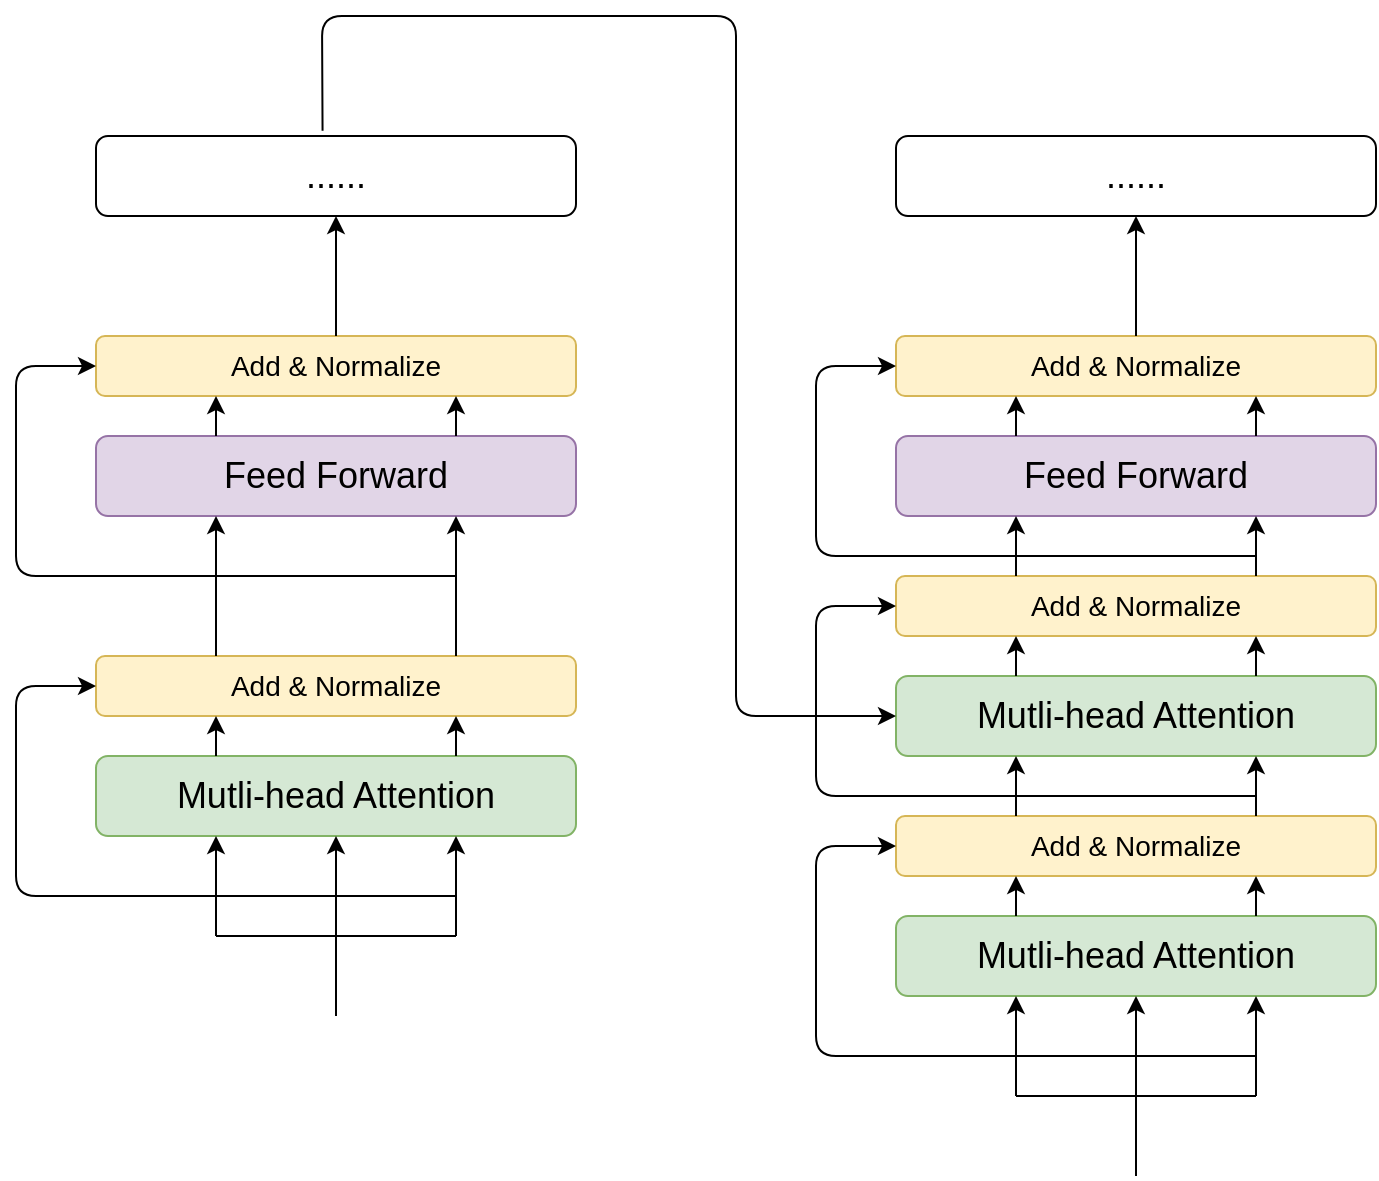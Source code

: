 <mxfile version="14.2.7" type="github">
  <diagram id="uqXQGn0c8_B2Hg9Xkndz" name="Page-1">
    <mxGraphModel dx="1038" dy="548" grid="1" gridSize="10" guides="1" tooltips="1" connect="1" arrows="1" fold="1" page="1" pageScale="1" pageWidth="827" pageHeight="1169" math="0" shadow="0">
      <root>
        <mxCell id="0" />
        <mxCell id="1" parent="0" />
        <mxCell id="0nBrglPBlWi57Pm5X8KZ-2" value="&lt;font style=&quot;font-size: 18px&quot;&gt;Mutli-head Attention&lt;/font&gt;" style="rounded=1;whiteSpace=wrap;html=1;fillColor=#d5e8d4;strokeColor=#82b366;" vertex="1" parent="1">
          <mxGeometry x="80" y="450" width="240" height="40" as="geometry" />
        </mxCell>
        <mxCell id="0nBrglPBlWi57Pm5X8KZ-3" value="&lt;font style=&quot;font-size: 14px&quot;&gt;Add &amp;amp; Normalize&lt;/font&gt;" style="rounded=1;whiteSpace=wrap;html=1;fillColor=#fff2cc;strokeColor=#d6b656;" vertex="1" parent="1">
          <mxGeometry x="80" y="400" width="240" height="30" as="geometry" />
        </mxCell>
        <mxCell id="0nBrglPBlWi57Pm5X8KZ-4" value="&lt;font style=&quot;font-size: 18px&quot;&gt;Feed Forward&lt;/font&gt;" style="rounded=1;whiteSpace=wrap;html=1;fillColor=#e1d5e7;strokeColor=#9673a6;" vertex="1" parent="1">
          <mxGeometry x="80" y="290" width="240" height="40" as="geometry" />
        </mxCell>
        <mxCell id="0nBrglPBlWi57Pm5X8KZ-5" value="&lt;font style=&quot;font-size: 14px&quot;&gt;Add &amp;amp; Normalize&lt;/font&gt;" style="rounded=1;whiteSpace=wrap;html=1;fillColor=#fff2cc;strokeColor=#d6b656;" vertex="1" parent="1">
          <mxGeometry x="80" y="240" width="240" height="30" as="geometry" />
        </mxCell>
        <mxCell id="0nBrglPBlWi57Pm5X8KZ-8" value="" style="endArrow=classic;html=1;entryX=0.25;entryY=1;entryDx=0;entryDy=0;exitX=0.25;exitY=0;exitDx=0;exitDy=0;" edge="1" parent="1" source="0nBrglPBlWi57Pm5X8KZ-2" target="0nBrglPBlWi57Pm5X8KZ-3">
          <mxGeometry width="50" height="50" relative="1" as="geometry">
            <mxPoint x="120" y="480" as="sourcePoint" />
            <mxPoint x="170" y="430" as="targetPoint" />
          </mxGeometry>
        </mxCell>
        <mxCell id="0nBrglPBlWi57Pm5X8KZ-9" value="" style="endArrow=classic;html=1;entryX=0.75;entryY=1;entryDx=0;entryDy=0;exitX=0.75;exitY=0;exitDx=0;exitDy=0;" edge="1" parent="1" source="0nBrglPBlWi57Pm5X8KZ-2" target="0nBrglPBlWi57Pm5X8KZ-3">
          <mxGeometry width="50" height="50" relative="1" as="geometry">
            <mxPoint x="150" y="460" as="sourcePoint" />
            <mxPoint x="150" y="440" as="targetPoint" />
          </mxGeometry>
        </mxCell>
        <mxCell id="0nBrglPBlWi57Pm5X8KZ-10" value="" style="endArrow=classic;html=1;entryX=0.25;entryY=1;entryDx=0;entryDy=0;exitX=0.25;exitY=0;exitDx=0;exitDy=0;" edge="1" parent="1" source="0nBrglPBlWi57Pm5X8KZ-3" target="0nBrglPBlWi57Pm5X8KZ-4">
          <mxGeometry width="50" height="50" relative="1" as="geometry">
            <mxPoint x="390" y="430" as="sourcePoint" />
            <mxPoint x="440" y="380" as="targetPoint" />
          </mxGeometry>
        </mxCell>
        <mxCell id="0nBrglPBlWi57Pm5X8KZ-11" value="" style="endArrow=classic;html=1;entryX=0.75;entryY=1;entryDx=0;entryDy=0;exitX=0.75;exitY=0;exitDx=0;exitDy=0;" edge="1" parent="1" source="0nBrglPBlWi57Pm5X8KZ-3" target="0nBrglPBlWi57Pm5X8KZ-4">
          <mxGeometry width="50" height="50" relative="1" as="geometry">
            <mxPoint x="430" y="400" as="sourcePoint" />
            <mxPoint x="480" y="350" as="targetPoint" />
          </mxGeometry>
        </mxCell>
        <mxCell id="0nBrglPBlWi57Pm5X8KZ-12" value="" style="endArrow=classic;html=1;entryX=0.25;entryY=1;entryDx=0;entryDy=0;exitX=0.25;exitY=0;exitDx=0;exitDy=0;" edge="1" parent="1" source="0nBrglPBlWi57Pm5X8KZ-4" target="0nBrglPBlWi57Pm5X8KZ-5">
          <mxGeometry width="50" height="50" relative="1" as="geometry">
            <mxPoint x="390" y="390" as="sourcePoint" />
            <mxPoint x="440" y="340" as="targetPoint" />
          </mxGeometry>
        </mxCell>
        <mxCell id="0nBrglPBlWi57Pm5X8KZ-13" value="" style="endArrow=classic;html=1;entryX=0.75;entryY=1;entryDx=0;entryDy=0;exitX=0.75;exitY=0;exitDx=0;exitDy=0;" edge="1" parent="1" source="0nBrglPBlWi57Pm5X8KZ-4" target="0nBrglPBlWi57Pm5X8KZ-5">
          <mxGeometry width="50" height="50" relative="1" as="geometry">
            <mxPoint x="390" y="390" as="sourcePoint" />
            <mxPoint x="440" y="340" as="targetPoint" />
          </mxGeometry>
        </mxCell>
        <mxCell id="0nBrglPBlWi57Pm5X8KZ-14" value="&lt;font style=&quot;font-size: 18px&quot;&gt;Mutli-head Attention&lt;/font&gt;" style="rounded=1;whiteSpace=wrap;html=1;fillColor=#d5e8d4;strokeColor=#82b366;" vertex="1" parent="1">
          <mxGeometry x="480" y="530" width="240" height="40" as="geometry" />
        </mxCell>
        <mxCell id="0nBrglPBlWi57Pm5X8KZ-15" value="&lt;font style=&quot;font-size: 14px&quot;&gt;Add &amp;amp; Normalize&lt;/font&gt;" style="rounded=1;whiteSpace=wrap;html=1;fillColor=#fff2cc;strokeColor=#d6b656;" vertex="1" parent="1">
          <mxGeometry x="480" y="480" width="240" height="30" as="geometry" />
        </mxCell>
        <mxCell id="0nBrglPBlWi57Pm5X8KZ-16" value="&lt;font style=&quot;font-size: 18px&quot;&gt;Mutli-head Attention&lt;/font&gt;" style="rounded=1;whiteSpace=wrap;html=1;fillColor=#d5e8d4;strokeColor=#82b366;" vertex="1" parent="1">
          <mxGeometry x="480" y="410" width="240" height="40" as="geometry" />
        </mxCell>
        <mxCell id="0nBrglPBlWi57Pm5X8KZ-17" value="&lt;font style=&quot;font-size: 14px&quot;&gt;Add &amp;amp; Normalize&lt;/font&gt;" style="rounded=1;whiteSpace=wrap;html=1;fillColor=#fff2cc;strokeColor=#d6b656;" vertex="1" parent="1">
          <mxGeometry x="480" y="360" width="240" height="30" as="geometry" />
        </mxCell>
        <mxCell id="0nBrglPBlWi57Pm5X8KZ-18" value="&lt;font style=&quot;font-size: 18px&quot;&gt;Feed Forward&lt;/font&gt;" style="rounded=1;whiteSpace=wrap;html=1;fillColor=#e1d5e7;strokeColor=#9673a6;" vertex="1" parent="1">
          <mxGeometry x="480" y="290" width="240" height="40" as="geometry" />
        </mxCell>
        <mxCell id="0nBrglPBlWi57Pm5X8KZ-19" value="&lt;font style=&quot;font-size: 14px&quot;&gt;Add &amp;amp; Normalize&lt;/font&gt;" style="rounded=1;whiteSpace=wrap;html=1;fillColor=#fff2cc;strokeColor=#d6b656;" vertex="1" parent="1">
          <mxGeometry x="480" y="240" width="240" height="30" as="geometry" />
        </mxCell>
        <mxCell id="0nBrglPBlWi57Pm5X8KZ-20" value="" style="endArrow=classic;html=1;entryX=0.25;entryY=1;entryDx=0;entryDy=0;exitX=0.25;exitY=0;exitDx=0;exitDy=0;" edge="1" parent="1" source="0nBrglPBlWi57Pm5X8KZ-14" target="0nBrglPBlWi57Pm5X8KZ-15">
          <mxGeometry width="50" height="50" relative="1" as="geometry">
            <mxPoint x="390" y="400" as="sourcePoint" />
            <mxPoint x="440" y="350" as="targetPoint" />
          </mxGeometry>
        </mxCell>
        <mxCell id="0nBrglPBlWi57Pm5X8KZ-21" value="" style="endArrow=classic;html=1;entryX=0.75;entryY=1;entryDx=0;entryDy=0;exitX=0.75;exitY=0;exitDx=0;exitDy=0;" edge="1" parent="1" source="0nBrglPBlWi57Pm5X8KZ-14" target="0nBrglPBlWi57Pm5X8KZ-15">
          <mxGeometry width="50" height="50" relative="1" as="geometry">
            <mxPoint x="390" y="400" as="sourcePoint" />
            <mxPoint x="440" y="350" as="targetPoint" />
          </mxGeometry>
        </mxCell>
        <mxCell id="0nBrglPBlWi57Pm5X8KZ-22" value="" style="endArrow=classic;html=1;entryX=0.25;entryY=1;entryDx=0;entryDy=0;exitX=0.25;exitY=0;exitDx=0;exitDy=0;" edge="1" parent="1" source="0nBrglPBlWi57Pm5X8KZ-15" target="0nBrglPBlWi57Pm5X8KZ-16">
          <mxGeometry width="50" height="50" relative="1" as="geometry">
            <mxPoint x="390" y="400" as="sourcePoint" />
            <mxPoint x="440" y="350" as="targetPoint" />
          </mxGeometry>
        </mxCell>
        <mxCell id="0nBrglPBlWi57Pm5X8KZ-23" value="" style="endArrow=classic;html=1;entryX=0.75;entryY=1;entryDx=0;entryDy=0;exitX=0.75;exitY=0;exitDx=0;exitDy=0;" edge="1" parent="1" source="0nBrglPBlWi57Pm5X8KZ-15" target="0nBrglPBlWi57Pm5X8KZ-16">
          <mxGeometry width="50" height="50" relative="1" as="geometry">
            <mxPoint x="390" y="400" as="sourcePoint" />
            <mxPoint x="440" y="350" as="targetPoint" />
          </mxGeometry>
        </mxCell>
        <mxCell id="0nBrglPBlWi57Pm5X8KZ-24" value="" style="endArrow=classic;html=1;entryX=0.25;entryY=1;entryDx=0;entryDy=0;exitX=0.25;exitY=0;exitDx=0;exitDy=0;" edge="1" parent="1" source="0nBrglPBlWi57Pm5X8KZ-16" target="0nBrglPBlWi57Pm5X8KZ-17">
          <mxGeometry width="50" height="50" relative="1" as="geometry">
            <mxPoint x="390" y="400" as="sourcePoint" />
            <mxPoint x="440" y="350" as="targetPoint" />
          </mxGeometry>
        </mxCell>
        <mxCell id="0nBrglPBlWi57Pm5X8KZ-25" value="" style="endArrow=classic;html=1;entryX=0.75;entryY=1;entryDx=0;entryDy=0;exitX=0.75;exitY=0;exitDx=0;exitDy=0;" edge="1" parent="1" source="0nBrglPBlWi57Pm5X8KZ-16" target="0nBrglPBlWi57Pm5X8KZ-17">
          <mxGeometry width="50" height="50" relative="1" as="geometry">
            <mxPoint x="390" y="400" as="sourcePoint" />
            <mxPoint x="440" y="350" as="targetPoint" />
          </mxGeometry>
        </mxCell>
        <mxCell id="0nBrglPBlWi57Pm5X8KZ-26" value="" style="endArrow=classic;html=1;entryX=0.25;entryY=1;entryDx=0;entryDy=0;exitX=0.25;exitY=0;exitDx=0;exitDy=0;" edge="1" parent="1" source="0nBrglPBlWi57Pm5X8KZ-17" target="0nBrglPBlWi57Pm5X8KZ-18">
          <mxGeometry width="50" height="50" relative="1" as="geometry">
            <mxPoint x="390" y="400" as="sourcePoint" />
            <mxPoint x="440" y="350" as="targetPoint" />
          </mxGeometry>
        </mxCell>
        <mxCell id="0nBrglPBlWi57Pm5X8KZ-27" value="" style="endArrow=classic;html=1;entryX=0.75;entryY=1;entryDx=0;entryDy=0;exitX=0.75;exitY=0;exitDx=0;exitDy=0;" edge="1" parent="1" source="0nBrglPBlWi57Pm5X8KZ-17" target="0nBrglPBlWi57Pm5X8KZ-18">
          <mxGeometry width="50" height="50" relative="1" as="geometry">
            <mxPoint x="390" y="400" as="sourcePoint" />
            <mxPoint x="440" y="350" as="targetPoint" />
          </mxGeometry>
        </mxCell>
        <mxCell id="0nBrglPBlWi57Pm5X8KZ-28" value="" style="endArrow=classic;html=1;entryX=0.25;entryY=1;entryDx=0;entryDy=0;exitX=0.25;exitY=0;exitDx=0;exitDy=0;" edge="1" parent="1" source="0nBrglPBlWi57Pm5X8KZ-18" target="0nBrglPBlWi57Pm5X8KZ-19">
          <mxGeometry width="50" height="50" relative="1" as="geometry">
            <mxPoint x="390" y="400" as="sourcePoint" />
            <mxPoint x="440" y="350" as="targetPoint" />
          </mxGeometry>
        </mxCell>
        <mxCell id="0nBrglPBlWi57Pm5X8KZ-29" value="" style="endArrow=classic;html=1;entryX=0.75;entryY=1;entryDx=0;entryDy=0;exitX=0.75;exitY=0;exitDx=0;exitDy=0;" edge="1" parent="1" source="0nBrglPBlWi57Pm5X8KZ-18" target="0nBrglPBlWi57Pm5X8KZ-19">
          <mxGeometry width="50" height="50" relative="1" as="geometry">
            <mxPoint x="390" y="400" as="sourcePoint" />
            <mxPoint x="440" y="350" as="targetPoint" />
          </mxGeometry>
        </mxCell>
        <mxCell id="0nBrglPBlWi57Pm5X8KZ-32" value="" style="endArrow=classic;html=1;fillColor=#000000;entryX=0.25;entryY=1;entryDx=0;entryDy=0;" edge="1" parent="1" target="0nBrglPBlWi57Pm5X8KZ-2">
          <mxGeometry width="50" height="50" relative="1" as="geometry">
            <mxPoint x="140" y="540" as="sourcePoint" />
            <mxPoint x="440" y="450" as="targetPoint" />
          </mxGeometry>
        </mxCell>
        <mxCell id="0nBrglPBlWi57Pm5X8KZ-33" value="" style="endArrow=classic;html=1;fillColor=#000000;entryX=0.5;entryY=1;entryDx=0;entryDy=0;" edge="1" parent="1" target="0nBrglPBlWi57Pm5X8KZ-2">
          <mxGeometry width="50" height="50" relative="1" as="geometry">
            <mxPoint x="200" y="540" as="sourcePoint" />
            <mxPoint x="440" y="450" as="targetPoint" />
          </mxGeometry>
        </mxCell>
        <mxCell id="0nBrglPBlWi57Pm5X8KZ-34" value="" style="endArrow=classic;html=1;fillColor=#000000;entryX=0.75;entryY=1;entryDx=0;entryDy=0;" edge="1" parent="1" target="0nBrglPBlWi57Pm5X8KZ-2">
          <mxGeometry width="50" height="50" relative="1" as="geometry">
            <mxPoint x="260" y="540" as="sourcePoint" />
            <mxPoint x="440" y="450" as="targetPoint" />
          </mxGeometry>
        </mxCell>
        <mxCell id="0nBrglPBlWi57Pm5X8KZ-36" value="" style="endArrow=classic;html=1;fillColor=#000000;entryX=0;entryY=0.5;entryDx=0;entryDy=0;" edge="1" parent="1" target="0nBrglPBlWi57Pm5X8KZ-3">
          <mxGeometry width="50" height="50" relative="1" as="geometry">
            <mxPoint x="260" y="520" as="sourcePoint" />
            <mxPoint x="440" y="450" as="targetPoint" />
            <Array as="points">
              <mxPoint x="40" y="520" />
              <mxPoint x="40" y="415" />
            </Array>
          </mxGeometry>
        </mxCell>
        <mxCell id="0nBrglPBlWi57Pm5X8KZ-37" value="" style="endArrow=classic;html=1;fillColor=#000000;entryX=0;entryY=0.5;entryDx=0;entryDy=0;" edge="1" parent="1" target="0nBrglPBlWi57Pm5X8KZ-5">
          <mxGeometry width="50" height="50" relative="1" as="geometry">
            <mxPoint x="260" y="360" as="sourcePoint" />
            <mxPoint x="440" y="450" as="targetPoint" />
            <Array as="points">
              <mxPoint x="40" y="360" />
              <mxPoint x="40" y="255" />
            </Array>
          </mxGeometry>
        </mxCell>
        <mxCell id="0nBrglPBlWi57Pm5X8KZ-38" value="" style="endArrow=classic;html=1;fillColor=#000000;entryX=0.5;entryY=1;entryDx=0;entryDy=0;" edge="1" parent="1" target="0nBrglPBlWi57Pm5X8KZ-14">
          <mxGeometry width="50" height="50" relative="1" as="geometry">
            <mxPoint x="600" y="620" as="sourcePoint" />
            <mxPoint x="440" y="450" as="targetPoint" />
          </mxGeometry>
        </mxCell>
        <mxCell id="0nBrglPBlWi57Pm5X8KZ-39" value="" style="endArrow=classic;html=1;fillColor=#000000;entryX=0.25;entryY=1;entryDx=0;entryDy=0;" edge="1" parent="1" target="0nBrglPBlWi57Pm5X8KZ-14">
          <mxGeometry width="50" height="50" relative="1" as="geometry">
            <mxPoint x="540" y="620" as="sourcePoint" />
            <mxPoint x="440" y="450" as="targetPoint" />
          </mxGeometry>
        </mxCell>
        <mxCell id="0nBrglPBlWi57Pm5X8KZ-40" value="" style="endArrow=classic;html=1;fillColor=#000000;entryX=0.75;entryY=1;entryDx=0;entryDy=0;" edge="1" parent="1" target="0nBrglPBlWi57Pm5X8KZ-14">
          <mxGeometry width="50" height="50" relative="1" as="geometry">
            <mxPoint x="660" y="620" as="sourcePoint" />
            <mxPoint x="440" y="450" as="targetPoint" />
          </mxGeometry>
        </mxCell>
        <mxCell id="0nBrglPBlWi57Pm5X8KZ-41" value="" style="endArrow=classic;html=1;fillColor=#000000;entryX=0;entryY=0.5;entryDx=0;entryDy=0;" edge="1" parent="1" target="0nBrglPBlWi57Pm5X8KZ-15">
          <mxGeometry width="50" height="50" relative="1" as="geometry">
            <mxPoint x="660" y="600" as="sourcePoint" />
            <mxPoint x="440" y="450" as="targetPoint" />
            <Array as="points">
              <mxPoint x="440" y="600" />
              <mxPoint x="440" y="495" />
            </Array>
          </mxGeometry>
        </mxCell>
        <mxCell id="0nBrglPBlWi57Pm5X8KZ-42" value="" style="endArrow=classic;html=1;fillColor=#000000;entryX=0;entryY=0.5;entryDx=0;entryDy=0;" edge="1" parent="1" target="0nBrglPBlWi57Pm5X8KZ-17">
          <mxGeometry width="50" height="50" relative="1" as="geometry">
            <mxPoint x="660" y="470" as="sourcePoint" />
            <mxPoint x="440" y="450" as="targetPoint" />
            <Array as="points">
              <mxPoint x="440" y="470" />
              <mxPoint x="440" y="375" />
            </Array>
          </mxGeometry>
        </mxCell>
        <mxCell id="0nBrglPBlWi57Pm5X8KZ-43" value="" style="endArrow=classic;html=1;fillColor=#000000;entryX=0;entryY=0.5;entryDx=0;entryDy=0;" edge="1" parent="1" target="0nBrglPBlWi57Pm5X8KZ-19">
          <mxGeometry width="50" height="50" relative="1" as="geometry">
            <mxPoint x="660" y="350" as="sourcePoint" />
            <mxPoint x="440" y="450" as="targetPoint" />
            <Array as="points">
              <mxPoint x="440" y="350" />
              <mxPoint x="440" y="255" />
            </Array>
          </mxGeometry>
        </mxCell>
        <mxCell id="0nBrglPBlWi57Pm5X8KZ-44" value="&lt;font style=&quot;font-size: 18px&quot;&gt;......&lt;/font&gt;" style="rounded=1;whiteSpace=wrap;html=1;" vertex="1" parent="1">
          <mxGeometry x="80" y="140" width="240" height="40" as="geometry" />
        </mxCell>
        <mxCell id="0nBrglPBlWi57Pm5X8KZ-47" value="&lt;font style=&quot;font-size: 18px&quot;&gt;......&lt;/font&gt;" style="rounded=1;whiteSpace=wrap;html=1;" vertex="1" parent="1">
          <mxGeometry x="480" y="140" width="240" height="40" as="geometry" />
        </mxCell>
        <mxCell id="0nBrglPBlWi57Pm5X8KZ-50" value="" style="endArrow=none;html=1;fillColor=#000000;" edge="1" parent="1">
          <mxGeometry width="50" height="50" relative="1" as="geometry">
            <mxPoint x="140" y="540" as="sourcePoint" />
            <mxPoint x="260" y="540" as="targetPoint" />
          </mxGeometry>
        </mxCell>
        <mxCell id="0nBrglPBlWi57Pm5X8KZ-51" value="" style="endArrow=none;html=1;fillColor=#000000;" edge="1" parent="1">
          <mxGeometry width="50" height="50" relative="1" as="geometry">
            <mxPoint x="200" y="580" as="sourcePoint" />
            <mxPoint x="200" y="540" as="targetPoint" />
          </mxGeometry>
        </mxCell>
        <mxCell id="0nBrglPBlWi57Pm5X8KZ-52" value="" style="endArrow=none;html=1;fillColor=#000000;" edge="1" parent="1">
          <mxGeometry width="50" height="50" relative="1" as="geometry">
            <mxPoint x="540" y="620" as="sourcePoint" />
            <mxPoint x="660" y="620" as="targetPoint" />
          </mxGeometry>
        </mxCell>
        <mxCell id="0nBrglPBlWi57Pm5X8KZ-53" value="" style="endArrow=none;html=1;fillColor=#000000;" edge="1" parent="1">
          <mxGeometry width="50" height="50" relative="1" as="geometry">
            <mxPoint x="600" y="660" as="sourcePoint" />
            <mxPoint x="600" y="620" as="targetPoint" />
          </mxGeometry>
        </mxCell>
        <mxCell id="0nBrglPBlWi57Pm5X8KZ-54" value="" style="endArrow=classic;html=1;fillColor=#000000;entryX=0.5;entryY=1;entryDx=0;entryDy=0;" edge="1" parent="1" source="0nBrglPBlWi57Pm5X8KZ-5" target="0nBrglPBlWi57Pm5X8KZ-44">
          <mxGeometry width="50" height="50" relative="1" as="geometry">
            <mxPoint x="390" y="390" as="sourcePoint" />
            <mxPoint x="440" y="340" as="targetPoint" />
          </mxGeometry>
        </mxCell>
        <mxCell id="0nBrglPBlWi57Pm5X8KZ-55" value="" style="endArrow=classic;html=1;fillColor=#000000;entryX=0.5;entryY=1;entryDx=0;entryDy=0;" edge="1" parent="1" source="0nBrglPBlWi57Pm5X8KZ-19" target="0nBrglPBlWi57Pm5X8KZ-47">
          <mxGeometry width="50" height="50" relative="1" as="geometry">
            <mxPoint x="390" y="390" as="sourcePoint" />
            <mxPoint x="440" y="340" as="targetPoint" />
          </mxGeometry>
        </mxCell>
        <mxCell id="0nBrglPBlWi57Pm5X8KZ-56" value="" style="endArrow=classic;html=1;fillColor=#000000;exitX=0.472;exitY=-0.065;exitDx=0;exitDy=0;exitPerimeter=0;entryX=0;entryY=0.5;entryDx=0;entryDy=0;" edge="1" parent="1" source="0nBrglPBlWi57Pm5X8KZ-44" target="0nBrglPBlWi57Pm5X8KZ-16">
          <mxGeometry width="50" height="50" relative="1" as="geometry">
            <mxPoint x="390" y="390" as="sourcePoint" />
            <mxPoint x="440" y="340" as="targetPoint" />
            <Array as="points">
              <mxPoint x="193" y="80" />
              <mxPoint x="400" y="80" />
              <mxPoint x="400" y="430" />
            </Array>
          </mxGeometry>
        </mxCell>
      </root>
    </mxGraphModel>
  </diagram>
</mxfile>
